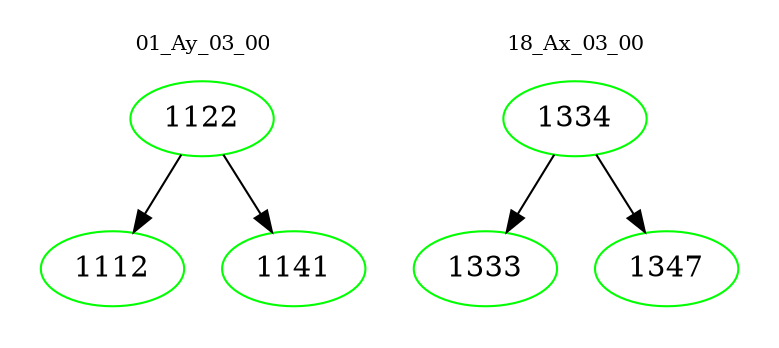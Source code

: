 digraph{
subgraph cluster_0 {
color = white
label = "01_Ay_03_00";
fontsize=10;
T0_1122 [label="1122", color="green"]
T0_1122 -> T0_1112 [color="black"]
T0_1112 [label="1112", color="green"]
T0_1122 -> T0_1141 [color="black"]
T0_1141 [label="1141", color="green"]
}
subgraph cluster_1 {
color = white
label = "18_Ax_03_00";
fontsize=10;
T1_1334 [label="1334", color="green"]
T1_1334 -> T1_1333 [color="black"]
T1_1333 [label="1333", color="green"]
T1_1334 -> T1_1347 [color="black"]
T1_1347 [label="1347", color="green"]
}
}
